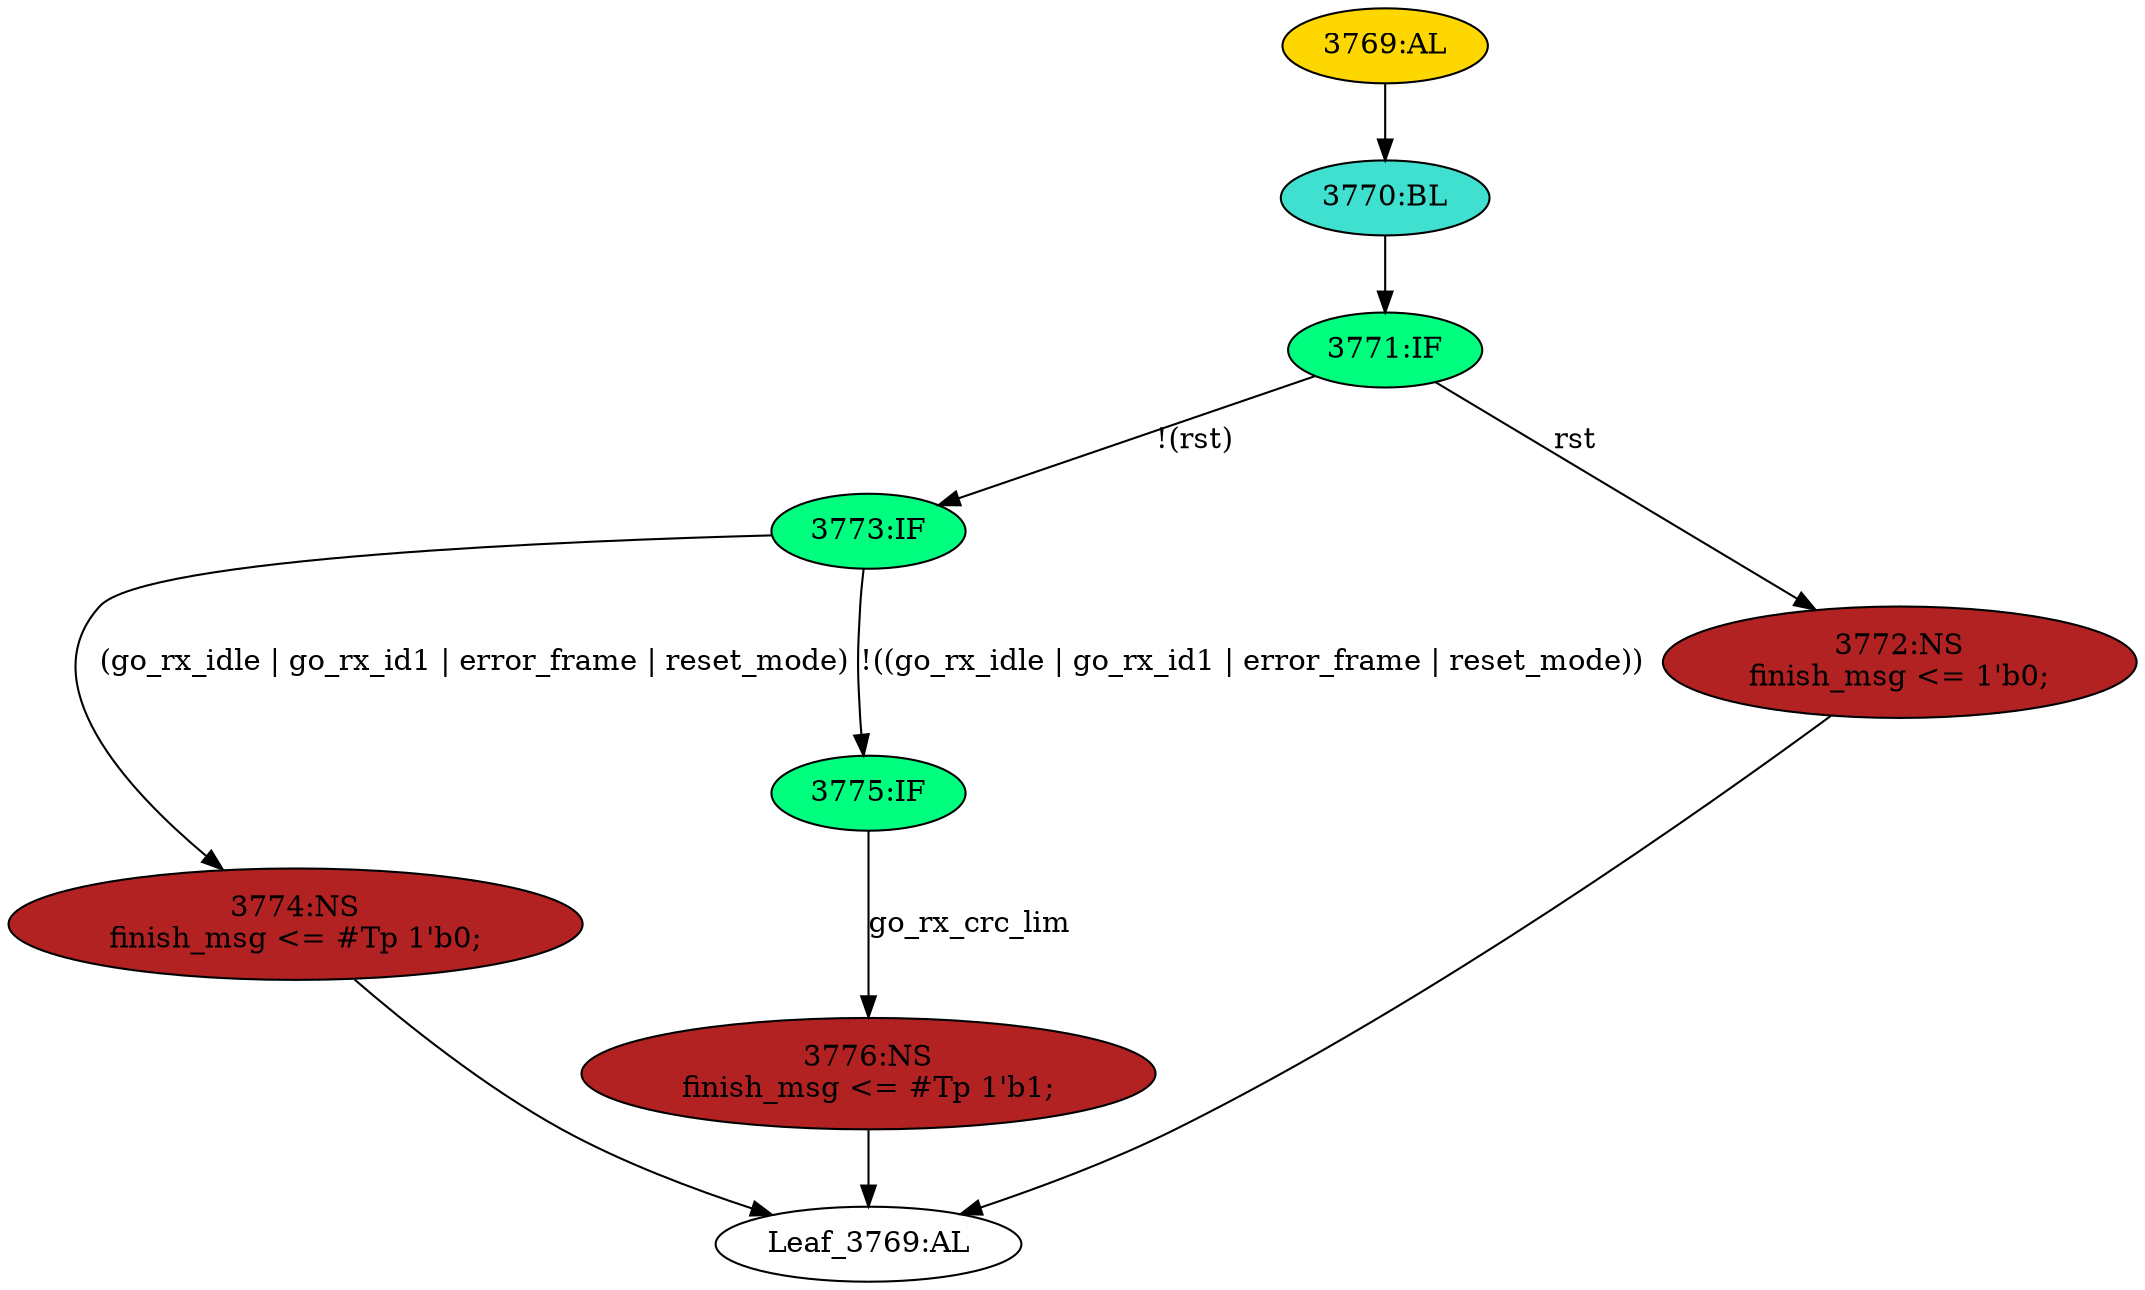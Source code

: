 strict digraph "" {
	node [label="\N"];
	"3773:IF"	 [ast="<pyverilog.vparser.ast.IfStatement object at 0x7f44f6b3f3d0>",
		fillcolor=springgreen,
		label="3773:IF",
		statements="[]",
		style=filled,
		typ=IfStatement];
	"3774:NS"	 [ast="<pyverilog.vparser.ast.NonblockingSubstitution object at 0x7f44f6b3f690>",
		fillcolor=firebrick,
		label="3774:NS
finish_msg <= #Tp 1'b0;",
		statements="[<pyverilog.vparser.ast.NonblockingSubstitution object at 0x7f44f6b3f690>]",
		style=filled,
		typ=NonblockingSubstitution];
	"3773:IF" -> "3774:NS"	 [cond="['go_rx_idle', 'go_rx_id1', 'error_frame', 'reset_mode']",
		label="(go_rx_idle | go_rx_id1 | error_frame | reset_mode)",
		lineno=3773];
	"3775:IF"	 [ast="<pyverilog.vparser.ast.IfStatement object at 0x7f44f6b3f410>",
		fillcolor=springgreen,
		label="3775:IF",
		statements="[]",
		style=filled,
		typ=IfStatement];
	"3773:IF" -> "3775:IF"	 [cond="['go_rx_idle', 'go_rx_id1', 'error_frame', 'reset_mode']",
		label="!((go_rx_idle | go_rx_id1 | error_frame | reset_mode))",
		lineno=3773];
	"3770:BL"	 [ast="<pyverilog.vparser.ast.Block object at 0x7f44f6b3fa10>",
		fillcolor=turquoise,
		label="3770:BL",
		statements="[]",
		style=filled,
		typ=Block];
	"3771:IF"	 [ast="<pyverilog.vparser.ast.IfStatement object at 0x7f44f6b3fa50>",
		fillcolor=springgreen,
		label="3771:IF",
		statements="[]",
		style=filled,
		typ=IfStatement];
	"3770:BL" -> "3771:IF"	 [cond="[]",
		lineno=None];
	"3772:NS"	 [ast="<pyverilog.vparser.ast.NonblockingSubstitution object at 0x7f44f6b3fa90>",
		fillcolor=firebrick,
		label="3772:NS
finish_msg <= 1'b0;",
		statements="[<pyverilog.vparser.ast.NonblockingSubstitution object at 0x7f44f6b3fa90>]",
		style=filled,
		typ=NonblockingSubstitution];
	"Leaf_3769:AL"	 [def_var="['finish_msg']",
		label="Leaf_3769:AL"];
	"3772:NS" -> "Leaf_3769:AL"	 [cond="[]",
		lineno=None];
	"3769:AL"	 [ast="<pyverilog.vparser.ast.Always object at 0x7f44f6b3fc10>",
		clk_sens=True,
		fillcolor=gold,
		label="3769:AL",
		sens="['clk', 'rst']",
		statements="[]",
		style=filled,
		typ=Always,
		use_var="['reset_mode', 'go_rx_idle', 'go_rx_crc_lim', 'rst', 'error_frame', 'go_rx_id1']"];
	"3769:AL" -> "3770:BL"	 [cond="[]",
		lineno=None];
	"3774:NS" -> "Leaf_3769:AL"	 [cond="[]",
		lineno=None];
	"3771:IF" -> "3773:IF"	 [cond="['rst']",
		label="!(rst)",
		lineno=3771];
	"3771:IF" -> "3772:NS"	 [cond="['rst']",
		label=rst,
		lineno=3771];
	"3776:NS"	 [ast="<pyverilog.vparser.ast.NonblockingSubstitution object at 0x7f44f6b3f450>",
		fillcolor=firebrick,
		label="3776:NS
finish_msg <= #Tp 1'b1;",
		statements="[<pyverilog.vparser.ast.NonblockingSubstitution object at 0x7f44f6b3f450>]",
		style=filled,
		typ=NonblockingSubstitution];
	"3775:IF" -> "3776:NS"	 [cond="['go_rx_crc_lim']",
		label=go_rx_crc_lim,
		lineno=3775];
	"3776:NS" -> "Leaf_3769:AL"	 [cond="[]",
		lineno=None];
}
